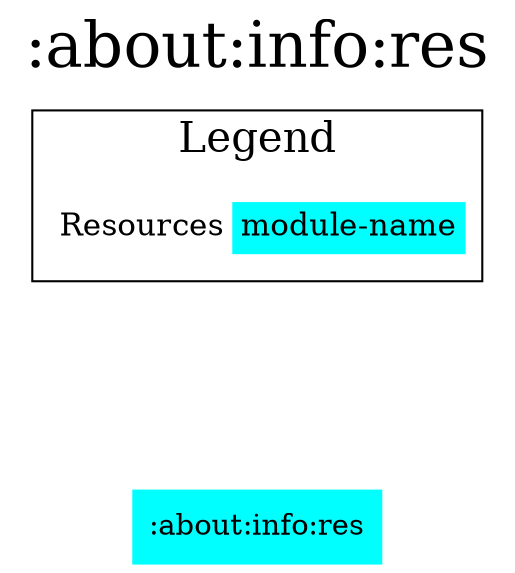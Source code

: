 digraph {
edge ["dir"="forward"]
graph ["dpi"="100","label"=":about:info:res","labelloc"="t","fontsize"="30","ranksep"="1.5","rankdir"="TB"]
node ["style"="filled"]
":about:info:res" ["shape"="none","fillcolor"="#00FFFF"]
{
edge ["dir"="none"]
graph ["rank"="same"]
":about:info:res"
}
subgraph "cluster_legend" {
edge ["dir"="none"]
graph ["label"="Legend","fontsize"="20"]
"Legend" ["style"="filled","fillcolor"="#FFFFFF","shape"="none","margin"="0","fontsize"="15","label"=<
<TABLE BORDER="0" CELLBORDER="0" CELLSPACING="0" CELLPADDING="4">
<TR><TD>Resources</TD><TD BGCOLOR="#00FFFF">module-name</TD></TR>
</TABLE>
>]
} -> ":about:info:res" ["style"="invis"]
}
